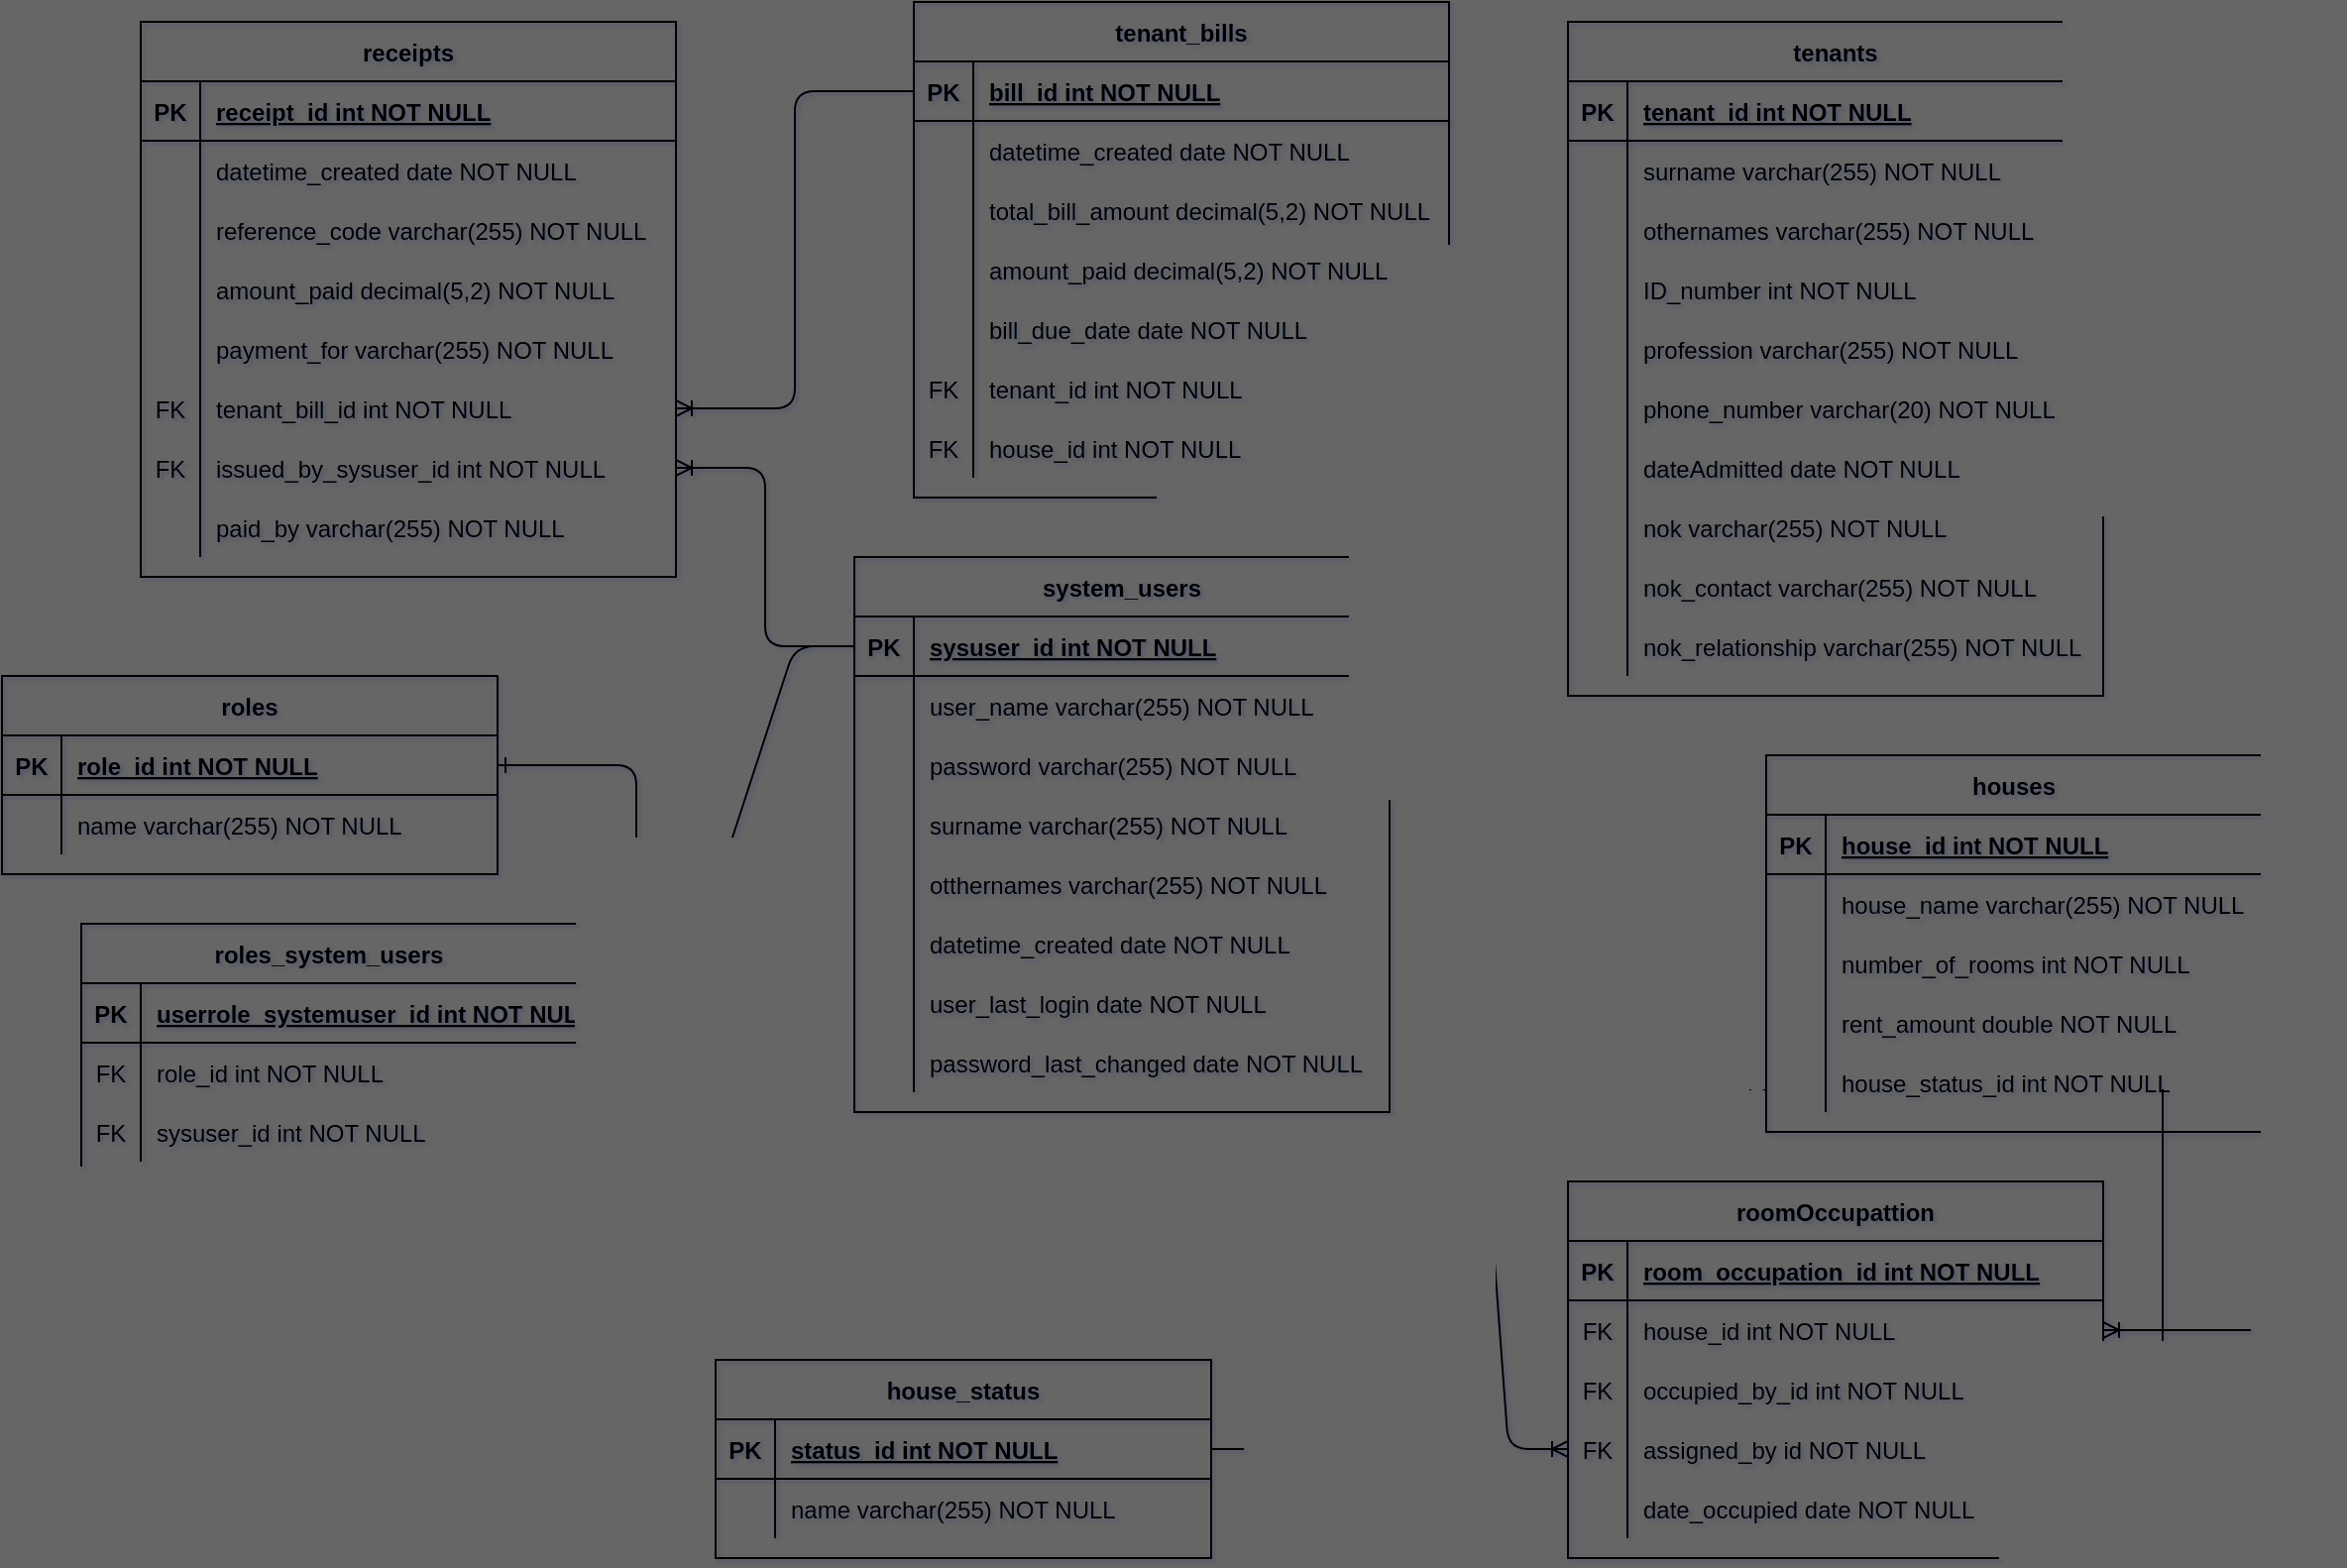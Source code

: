 <mxfile version="26.2.15">
  <diagram id="R2lEEEUBdFMjLlhIrx00" name="Page-1">
    <mxGraphModel dx="2276" dy="889" grid="1" gridSize="10" guides="1" tooltips="1" connect="1" arrows="1" fold="1" page="1" pageScale="1" pageWidth="850" pageHeight="1100" background="#666666" math="0" shadow="1" extFonts="Permanent Marker^https://fonts.googleapis.com/css?family=Permanent+Marker">
      <root>
        <mxCell id="0" />
        <mxCell id="1" parent="0" />
        <mxCell id="C-vyLk0tnHw3VtMMgP7b-13" value="houses" style="shape=table;startSize=30;container=1;collapsible=1;childLayout=tableLayout;fixedRows=1;rowLines=0;fontStyle=1;align=center;resizeLast=1;fontColor=#000000;strokeColor=#000000;fillColor=none;" parent="1" vertex="1">
          <mxGeometry x="390" y="400" width="250" height="190" as="geometry" />
        </mxCell>
        <mxCell id="C-vyLk0tnHw3VtMMgP7b-14" value="" style="shape=partialRectangle;collapsible=0;dropTarget=0;pointerEvents=0;fillColor=none;points=[[0,0.5],[1,0.5]];portConstraint=eastwest;top=0;left=0;right=0;bottom=1;fontColor=#000000;strokeColor=#000000;" parent="C-vyLk0tnHw3VtMMgP7b-13" vertex="1">
          <mxGeometry y="30" width="250" height="30" as="geometry" />
        </mxCell>
        <mxCell id="C-vyLk0tnHw3VtMMgP7b-15" value="PK" style="shape=partialRectangle;overflow=hidden;connectable=0;fillColor=none;top=0;left=0;bottom=0;right=0;fontStyle=1;fontColor=#000000;strokeColor=#000000;" parent="C-vyLk0tnHw3VtMMgP7b-14" vertex="1">
          <mxGeometry width="30" height="30" as="geometry">
            <mxRectangle width="30" height="30" as="alternateBounds" />
          </mxGeometry>
        </mxCell>
        <mxCell id="C-vyLk0tnHw3VtMMgP7b-16" value="house_id int NOT NULL " style="shape=partialRectangle;overflow=hidden;connectable=0;fillColor=none;top=0;left=0;bottom=0;right=0;align=left;spacingLeft=6;fontStyle=5;fontColor=#000000;strokeColor=#000000;" parent="C-vyLk0tnHw3VtMMgP7b-14" vertex="1">
          <mxGeometry x="30" width="220" height="30" as="geometry">
            <mxRectangle width="220" height="30" as="alternateBounds" />
          </mxGeometry>
        </mxCell>
        <mxCell id="C-vyLk0tnHw3VtMMgP7b-17" value="" style="shape=partialRectangle;collapsible=0;dropTarget=0;pointerEvents=0;fillColor=none;points=[[0,0.5],[1,0.5]];portConstraint=eastwest;top=0;left=0;right=0;bottom=0;fontColor=#000000;strokeColor=#000000;" parent="C-vyLk0tnHw3VtMMgP7b-13" vertex="1">
          <mxGeometry y="60" width="250" height="30" as="geometry" />
        </mxCell>
        <mxCell id="C-vyLk0tnHw3VtMMgP7b-18" value="" style="shape=partialRectangle;overflow=hidden;connectable=0;fillColor=none;top=0;left=0;bottom=0;right=0;fontColor=#000000;strokeColor=#000000;" parent="C-vyLk0tnHw3VtMMgP7b-17" vertex="1">
          <mxGeometry width="30" height="30" as="geometry">
            <mxRectangle width="30" height="30" as="alternateBounds" />
          </mxGeometry>
        </mxCell>
        <mxCell id="C-vyLk0tnHw3VtMMgP7b-19" value="house_name varchar(255) NOT NULL" style="shape=partialRectangle;overflow=hidden;connectable=0;fillColor=none;top=0;left=0;bottom=0;right=0;align=left;spacingLeft=6;fontColor=#000000;strokeColor=#000000;" parent="C-vyLk0tnHw3VtMMgP7b-17" vertex="1">
          <mxGeometry x="30" width="220" height="30" as="geometry">
            <mxRectangle width="220" height="30" as="alternateBounds" />
          </mxGeometry>
        </mxCell>
        <mxCell id="C-vyLk0tnHw3VtMMgP7b-20" value="" style="shape=partialRectangle;collapsible=0;dropTarget=0;pointerEvents=0;fillColor=none;points=[[0,0.5],[1,0.5]];portConstraint=eastwest;top=0;left=0;right=0;bottom=0;fontColor=#000000;strokeColor=#000000;" parent="C-vyLk0tnHw3VtMMgP7b-13" vertex="1">
          <mxGeometry y="90" width="250" height="30" as="geometry" />
        </mxCell>
        <mxCell id="C-vyLk0tnHw3VtMMgP7b-21" value="" style="shape=partialRectangle;overflow=hidden;connectable=0;fillColor=none;top=0;left=0;bottom=0;right=0;fontColor=#000000;strokeColor=#000000;" parent="C-vyLk0tnHw3VtMMgP7b-20" vertex="1">
          <mxGeometry width="30" height="30" as="geometry">
            <mxRectangle width="30" height="30" as="alternateBounds" />
          </mxGeometry>
        </mxCell>
        <mxCell id="C-vyLk0tnHw3VtMMgP7b-22" value="number_of_rooms int NOT NULL" style="shape=partialRectangle;overflow=hidden;connectable=0;fillColor=none;top=0;left=0;bottom=0;right=0;align=left;spacingLeft=6;fontColor=#000000;strokeColor=#000000;" parent="C-vyLk0tnHw3VtMMgP7b-20" vertex="1">
          <mxGeometry x="30" width="220" height="30" as="geometry">
            <mxRectangle width="220" height="30" as="alternateBounds" />
          </mxGeometry>
        </mxCell>
        <mxCell id="b9zbxLZeSORrqMS0yMIN-39" value="" style="shape=partialRectangle;collapsible=0;dropTarget=0;pointerEvents=0;fillColor=none;points=[[0,0.5],[1,0.5]];portConstraint=eastwest;top=0;left=0;right=0;bottom=0;fontColor=#000000;strokeColor=#000000;" vertex="1" parent="C-vyLk0tnHw3VtMMgP7b-13">
          <mxGeometry y="120" width="250" height="30" as="geometry" />
        </mxCell>
        <mxCell id="b9zbxLZeSORrqMS0yMIN-40" value="" style="shape=partialRectangle;overflow=hidden;connectable=0;fillColor=none;top=0;left=0;bottom=0;right=0;fontColor=#000000;strokeColor=#000000;" vertex="1" parent="b9zbxLZeSORrqMS0yMIN-39">
          <mxGeometry width="30" height="30" as="geometry">
            <mxRectangle width="30" height="30" as="alternateBounds" />
          </mxGeometry>
        </mxCell>
        <mxCell id="b9zbxLZeSORrqMS0yMIN-41" value="rent_amount double NOT NULL" style="shape=partialRectangle;overflow=hidden;connectable=0;fillColor=none;top=0;left=0;bottom=0;right=0;align=left;spacingLeft=6;fontColor=#000000;strokeColor=#000000;" vertex="1" parent="b9zbxLZeSORrqMS0yMIN-39">
          <mxGeometry x="30" width="220" height="30" as="geometry">
            <mxRectangle width="220" height="30" as="alternateBounds" />
          </mxGeometry>
        </mxCell>
        <mxCell id="b9zbxLZeSORrqMS0yMIN-42" value="" style="shape=partialRectangle;collapsible=0;dropTarget=0;pointerEvents=0;fillColor=none;points=[[0,0.5],[1,0.5]];portConstraint=eastwest;top=0;left=0;right=0;bottom=0;fontColor=#000000;strokeColor=#000000;" vertex="1" parent="C-vyLk0tnHw3VtMMgP7b-13">
          <mxGeometry y="150" width="250" height="30" as="geometry" />
        </mxCell>
        <mxCell id="b9zbxLZeSORrqMS0yMIN-43" value="" style="shape=partialRectangle;overflow=hidden;connectable=0;fillColor=none;top=0;left=0;bottom=0;right=0;fontColor=#000000;strokeColor=#000000;" vertex="1" parent="b9zbxLZeSORrqMS0yMIN-42">
          <mxGeometry width="30" height="30" as="geometry">
            <mxRectangle width="30" height="30" as="alternateBounds" />
          </mxGeometry>
        </mxCell>
        <mxCell id="b9zbxLZeSORrqMS0yMIN-44" value="house_status_id int NOT NULL" style="shape=partialRectangle;overflow=hidden;connectable=0;fillColor=none;top=0;left=0;bottom=0;right=0;align=left;spacingLeft=6;fontColor=#000000;strokeColor=#000000;" vertex="1" parent="b9zbxLZeSORrqMS0yMIN-42">
          <mxGeometry x="30" width="220" height="30" as="geometry">
            <mxRectangle width="220" height="30" as="alternateBounds" />
          </mxGeometry>
        </mxCell>
        <mxCell id="C-vyLk0tnHw3VtMMgP7b-23" value="system_users" style="shape=table;startSize=30;container=1;collapsible=1;childLayout=tableLayout;fixedRows=1;rowLines=0;fontStyle=1;align=center;resizeLast=1;fontColor=#000000;strokeColor=#000000;fillColor=none;" parent="1" vertex="1">
          <mxGeometry x="-70" y="300" width="270" height="280" as="geometry" />
        </mxCell>
        <mxCell id="C-vyLk0tnHw3VtMMgP7b-24" value="" style="shape=partialRectangle;collapsible=0;dropTarget=0;pointerEvents=0;fillColor=none;points=[[0,0.5],[1,0.5]];portConstraint=eastwest;top=0;left=0;right=0;bottom=1;fontColor=#000000;strokeColor=#000000;" parent="C-vyLk0tnHw3VtMMgP7b-23" vertex="1">
          <mxGeometry y="30" width="270" height="30" as="geometry" />
        </mxCell>
        <mxCell id="C-vyLk0tnHw3VtMMgP7b-25" value="PK" style="shape=partialRectangle;overflow=hidden;connectable=0;fillColor=none;top=0;left=0;bottom=0;right=0;fontStyle=1;fontColor=#000000;strokeColor=#000000;" parent="C-vyLk0tnHw3VtMMgP7b-24" vertex="1">
          <mxGeometry width="30" height="30" as="geometry">
            <mxRectangle width="30" height="30" as="alternateBounds" />
          </mxGeometry>
        </mxCell>
        <mxCell id="C-vyLk0tnHw3VtMMgP7b-26" value="sysuser_id int NOT NULL " style="shape=partialRectangle;overflow=hidden;connectable=0;fillColor=none;top=0;left=0;bottom=0;right=0;align=left;spacingLeft=6;fontStyle=5;fontColor=#000000;strokeColor=#000000;" parent="C-vyLk0tnHw3VtMMgP7b-24" vertex="1">
          <mxGeometry x="30" width="240" height="30" as="geometry">
            <mxRectangle width="240" height="30" as="alternateBounds" />
          </mxGeometry>
        </mxCell>
        <mxCell id="C-vyLk0tnHw3VtMMgP7b-27" value="" style="shape=partialRectangle;collapsible=0;dropTarget=0;pointerEvents=0;fillColor=none;points=[[0,0.5],[1,0.5]];portConstraint=eastwest;top=0;left=0;right=0;bottom=0;fontColor=#000000;strokeColor=#000000;" parent="C-vyLk0tnHw3VtMMgP7b-23" vertex="1">
          <mxGeometry y="60" width="270" height="30" as="geometry" />
        </mxCell>
        <mxCell id="C-vyLk0tnHw3VtMMgP7b-28" value="" style="shape=partialRectangle;overflow=hidden;connectable=0;fillColor=none;top=0;left=0;bottom=0;right=0;fontColor=#000000;strokeColor=#000000;" parent="C-vyLk0tnHw3VtMMgP7b-27" vertex="1">
          <mxGeometry width="30" height="30" as="geometry">
            <mxRectangle width="30" height="30" as="alternateBounds" />
          </mxGeometry>
        </mxCell>
        <mxCell id="C-vyLk0tnHw3VtMMgP7b-29" value="user_name varchar(255) NOT NULL" style="shape=partialRectangle;overflow=hidden;connectable=0;fillColor=none;top=0;left=0;bottom=0;right=0;align=left;spacingLeft=6;fontColor=#000000;strokeColor=#000000;" parent="C-vyLk0tnHw3VtMMgP7b-27" vertex="1">
          <mxGeometry x="30" width="240" height="30" as="geometry">
            <mxRectangle width="240" height="30" as="alternateBounds" />
          </mxGeometry>
        </mxCell>
        <mxCell id="b9zbxLZeSORrqMS0yMIN-4" value="" style="shape=partialRectangle;collapsible=0;dropTarget=0;pointerEvents=0;fillColor=none;points=[[0,0.5],[1,0.5]];portConstraint=eastwest;top=0;left=0;right=0;bottom=0;fontColor=#000000;strokeColor=#000000;" vertex="1" parent="C-vyLk0tnHw3VtMMgP7b-23">
          <mxGeometry y="90" width="270" height="30" as="geometry" />
        </mxCell>
        <mxCell id="b9zbxLZeSORrqMS0yMIN-5" value="" style="shape=partialRectangle;overflow=hidden;connectable=0;fillColor=none;top=0;left=0;bottom=0;right=0;fontColor=#000000;strokeColor=#000000;" vertex="1" parent="b9zbxLZeSORrqMS0yMIN-4">
          <mxGeometry width="30" height="30" as="geometry">
            <mxRectangle width="30" height="30" as="alternateBounds" />
          </mxGeometry>
        </mxCell>
        <mxCell id="b9zbxLZeSORrqMS0yMIN-6" value="password varchar(255) NOT NULL" style="shape=partialRectangle;overflow=hidden;connectable=0;fillColor=none;top=0;left=0;bottom=0;right=0;align=left;spacingLeft=6;fontColor=#000000;strokeColor=#000000;" vertex="1" parent="b9zbxLZeSORrqMS0yMIN-4">
          <mxGeometry x="30" width="240" height="30" as="geometry">
            <mxRectangle width="240" height="30" as="alternateBounds" />
          </mxGeometry>
        </mxCell>
        <mxCell id="b9zbxLZeSORrqMS0yMIN-7" value="" style="shape=partialRectangle;collapsible=0;dropTarget=0;pointerEvents=0;fillColor=none;points=[[0,0.5],[1,0.5]];portConstraint=eastwest;top=0;left=0;right=0;bottom=0;fontColor=#000000;strokeColor=#000000;" vertex="1" parent="C-vyLk0tnHw3VtMMgP7b-23">
          <mxGeometry y="120" width="270" height="30" as="geometry" />
        </mxCell>
        <mxCell id="b9zbxLZeSORrqMS0yMIN-8" value="" style="shape=partialRectangle;overflow=hidden;connectable=0;fillColor=none;top=0;left=0;bottom=0;right=0;fontColor=#000000;strokeColor=#000000;" vertex="1" parent="b9zbxLZeSORrqMS0yMIN-7">
          <mxGeometry width="30" height="30" as="geometry">
            <mxRectangle width="30" height="30" as="alternateBounds" />
          </mxGeometry>
        </mxCell>
        <mxCell id="b9zbxLZeSORrqMS0yMIN-9" value="surname varchar(255) NOT NULL" style="shape=partialRectangle;overflow=hidden;connectable=0;fillColor=none;top=0;left=0;bottom=0;right=0;align=left;spacingLeft=6;fontColor=#000000;strokeColor=#000000;" vertex="1" parent="b9zbxLZeSORrqMS0yMIN-7">
          <mxGeometry x="30" width="240" height="30" as="geometry">
            <mxRectangle width="240" height="30" as="alternateBounds" />
          </mxGeometry>
        </mxCell>
        <mxCell id="b9zbxLZeSORrqMS0yMIN-10" value="" style="shape=partialRectangle;collapsible=0;dropTarget=0;pointerEvents=0;fillColor=none;points=[[0,0.5],[1,0.5]];portConstraint=eastwest;top=0;left=0;right=0;bottom=0;fontColor=#000000;strokeColor=#000000;" vertex="1" parent="C-vyLk0tnHw3VtMMgP7b-23">
          <mxGeometry y="150" width="270" height="30" as="geometry" />
        </mxCell>
        <mxCell id="b9zbxLZeSORrqMS0yMIN-11" value="" style="shape=partialRectangle;overflow=hidden;connectable=0;fillColor=none;top=0;left=0;bottom=0;right=0;fontColor=#000000;strokeColor=#000000;" vertex="1" parent="b9zbxLZeSORrqMS0yMIN-10">
          <mxGeometry width="30" height="30" as="geometry">
            <mxRectangle width="30" height="30" as="alternateBounds" />
          </mxGeometry>
        </mxCell>
        <mxCell id="b9zbxLZeSORrqMS0yMIN-12" value="otthernames varchar(255) NOT NULL" style="shape=partialRectangle;overflow=hidden;connectable=0;fillColor=none;top=0;left=0;bottom=0;right=0;align=left;spacingLeft=6;fontColor=#000000;strokeColor=#000000;" vertex="1" parent="b9zbxLZeSORrqMS0yMIN-10">
          <mxGeometry x="30" width="240" height="30" as="geometry">
            <mxRectangle width="240" height="30" as="alternateBounds" />
          </mxGeometry>
        </mxCell>
        <mxCell id="b9zbxLZeSORrqMS0yMIN-23" value="" style="shape=partialRectangle;collapsible=0;dropTarget=0;pointerEvents=0;fillColor=none;points=[[0,0.5],[1,0.5]];portConstraint=eastwest;top=0;left=0;right=0;bottom=0;fontColor=#000000;strokeColor=#000000;" vertex="1" parent="C-vyLk0tnHw3VtMMgP7b-23">
          <mxGeometry y="180" width="270" height="30" as="geometry" />
        </mxCell>
        <mxCell id="b9zbxLZeSORrqMS0yMIN-24" value="" style="shape=partialRectangle;overflow=hidden;connectable=0;fillColor=none;top=0;left=0;bottom=0;right=0;fontColor=#000000;strokeColor=#000000;" vertex="1" parent="b9zbxLZeSORrqMS0yMIN-23">
          <mxGeometry width="30" height="30" as="geometry">
            <mxRectangle width="30" height="30" as="alternateBounds" />
          </mxGeometry>
        </mxCell>
        <mxCell id="b9zbxLZeSORrqMS0yMIN-25" value="datetime_created date NOT NULL" style="shape=partialRectangle;overflow=hidden;connectable=0;fillColor=none;top=0;left=0;bottom=0;right=0;align=left;spacingLeft=6;fontColor=#000000;strokeColor=#000000;" vertex="1" parent="b9zbxLZeSORrqMS0yMIN-23">
          <mxGeometry x="30" width="240" height="30" as="geometry">
            <mxRectangle width="240" height="30" as="alternateBounds" />
          </mxGeometry>
        </mxCell>
        <mxCell id="b9zbxLZeSORrqMS0yMIN-26" value="" style="shape=partialRectangle;collapsible=0;dropTarget=0;pointerEvents=0;fillColor=none;points=[[0,0.5],[1,0.5]];portConstraint=eastwest;top=0;left=0;right=0;bottom=0;fontColor=#000000;strokeColor=#000000;" vertex="1" parent="C-vyLk0tnHw3VtMMgP7b-23">
          <mxGeometry y="210" width="270" height="30" as="geometry" />
        </mxCell>
        <mxCell id="b9zbxLZeSORrqMS0yMIN-27" value="" style="shape=partialRectangle;overflow=hidden;connectable=0;fillColor=none;top=0;left=0;bottom=0;right=0;fontColor=#000000;strokeColor=#000000;" vertex="1" parent="b9zbxLZeSORrqMS0yMIN-26">
          <mxGeometry width="30" height="30" as="geometry">
            <mxRectangle width="30" height="30" as="alternateBounds" />
          </mxGeometry>
        </mxCell>
        <mxCell id="b9zbxLZeSORrqMS0yMIN-28" value="user_last_login date NOT NULL" style="shape=partialRectangle;overflow=hidden;connectable=0;fillColor=none;top=0;left=0;bottom=0;right=0;align=left;spacingLeft=6;fontColor=#000000;strokeColor=#000000;" vertex="1" parent="b9zbxLZeSORrqMS0yMIN-26">
          <mxGeometry x="30" width="240" height="30" as="geometry">
            <mxRectangle width="240" height="30" as="alternateBounds" />
          </mxGeometry>
        </mxCell>
        <mxCell id="b9zbxLZeSORrqMS0yMIN-199" value="" style="shape=partialRectangle;collapsible=0;dropTarget=0;pointerEvents=0;fillColor=none;points=[[0,0.5],[1,0.5]];portConstraint=eastwest;top=0;left=0;right=0;bottom=0;fontColor=#000000;strokeColor=#000000;" vertex="1" parent="C-vyLk0tnHw3VtMMgP7b-23">
          <mxGeometry y="240" width="270" height="30" as="geometry" />
        </mxCell>
        <mxCell id="b9zbxLZeSORrqMS0yMIN-200" value="" style="shape=partialRectangle;overflow=hidden;connectable=0;fillColor=none;top=0;left=0;bottom=0;right=0;fontColor=#000000;strokeColor=#000000;" vertex="1" parent="b9zbxLZeSORrqMS0yMIN-199">
          <mxGeometry width="30" height="30" as="geometry">
            <mxRectangle width="30" height="30" as="alternateBounds" />
          </mxGeometry>
        </mxCell>
        <mxCell id="b9zbxLZeSORrqMS0yMIN-201" value="password_last_changed date NOT NULL" style="shape=partialRectangle;overflow=hidden;connectable=0;fillColor=none;top=0;left=0;bottom=0;right=0;align=left;spacingLeft=6;fontColor=#000000;strokeColor=#000000;" vertex="1" parent="b9zbxLZeSORrqMS0yMIN-199">
          <mxGeometry x="30" width="240" height="30" as="geometry">
            <mxRectangle width="240" height="30" as="alternateBounds" />
          </mxGeometry>
        </mxCell>
        <mxCell id="b9zbxLZeSORrqMS0yMIN-13" value="roles" style="shape=table;startSize=30;container=1;collapsible=1;childLayout=tableLayout;fixedRows=1;rowLines=0;fontStyle=1;align=center;resizeLast=1;fontColor=#000000;strokeColor=#000000;fillColor=none;" vertex="1" parent="1">
          <mxGeometry x="-500" y="360" width="250" height="100" as="geometry" />
        </mxCell>
        <mxCell id="b9zbxLZeSORrqMS0yMIN-14" value="" style="shape=partialRectangle;collapsible=0;dropTarget=0;pointerEvents=0;fillColor=none;points=[[0,0.5],[1,0.5]];portConstraint=eastwest;top=0;left=0;right=0;bottom=1;fontColor=#000000;strokeColor=#000000;" vertex="1" parent="b9zbxLZeSORrqMS0yMIN-13">
          <mxGeometry y="30" width="250" height="30" as="geometry" />
        </mxCell>
        <mxCell id="b9zbxLZeSORrqMS0yMIN-15" value="PK" style="shape=partialRectangle;overflow=hidden;connectable=0;fillColor=none;top=0;left=0;bottom=0;right=0;fontStyle=1;fontColor=#000000;strokeColor=#000000;" vertex="1" parent="b9zbxLZeSORrqMS0yMIN-14">
          <mxGeometry width="30" height="30" as="geometry">
            <mxRectangle width="30" height="30" as="alternateBounds" />
          </mxGeometry>
        </mxCell>
        <mxCell id="b9zbxLZeSORrqMS0yMIN-16" value="role_id int NOT NULL " style="shape=partialRectangle;overflow=hidden;connectable=0;fillColor=none;top=0;left=0;bottom=0;right=0;align=left;spacingLeft=6;fontStyle=5;fontColor=#000000;strokeColor=#000000;" vertex="1" parent="b9zbxLZeSORrqMS0yMIN-14">
          <mxGeometry x="30" width="220" height="30" as="geometry">
            <mxRectangle width="220" height="30" as="alternateBounds" />
          </mxGeometry>
        </mxCell>
        <mxCell id="b9zbxLZeSORrqMS0yMIN-17" value="" style="shape=partialRectangle;collapsible=0;dropTarget=0;pointerEvents=0;fillColor=none;points=[[0,0.5],[1,0.5]];portConstraint=eastwest;top=0;left=0;right=0;bottom=0;fontColor=#000000;strokeColor=#000000;" vertex="1" parent="b9zbxLZeSORrqMS0yMIN-13">
          <mxGeometry y="60" width="250" height="30" as="geometry" />
        </mxCell>
        <mxCell id="b9zbxLZeSORrqMS0yMIN-18" value="" style="shape=partialRectangle;overflow=hidden;connectable=0;fillColor=none;top=0;left=0;bottom=0;right=0;fontColor=#000000;strokeColor=#000000;" vertex="1" parent="b9zbxLZeSORrqMS0yMIN-17">
          <mxGeometry width="30" height="30" as="geometry">
            <mxRectangle width="30" height="30" as="alternateBounds" />
          </mxGeometry>
        </mxCell>
        <mxCell id="b9zbxLZeSORrqMS0yMIN-19" value="name varchar(255) NOT NULL" style="shape=partialRectangle;overflow=hidden;connectable=0;fillColor=none;top=0;left=0;bottom=0;right=0;align=left;spacingLeft=6;fontColor=#000000;strokeColor=#000000;" vertex="1" parent="b9zbxLZeSORrqMS0yMIN-17">
          <mxGeometry x="30" width="220" height="30" as="geometry">
            <mxRectangle width="220" height="30" as="alternateBounds" />
          </mxGeometry>
        </mxCell>
        <mxCell id="b9zbxLZeSORrqMS0yMIN-29" value="roles_system_users" style="shape=table;startSize=30;container=1;collapsible=1;childLayout=tableLayout;fixedRows=1;rowLines=0;fontStyle=1;align=center;resizeLast=1;fontColor=#000000;strokeColor=#000000;fillColor=none;" vertex="1" parent="1">
          <mxGeometry x="-460" y="485" width="250" height="130" as="geometry" />
        </mxCell>
        <mxCell id="b9zbxLZeSORrqMS0yMIN-30" value="" style="shape=partialRectangle;collapsible=0;dropTarget=0;pointerEvents=0;fillColor=none;points=[[0,0.5],[1,0.5]];portConstraint=eastwest;top=0;left=0;right=0;bottom=1;fontColor=#000000;strokeColor=#000000;" vertex="1" parent="b9zbxLZeSORrqMS0yMIN-29">
          <mxGeometry y="30" width="250" height="30" as="geometry" />
        </mxCell>
        <mxCell id="b9zbxLZeSORrqMS0yMIN-31" value="PK" style="shape=partialRectangle;overflow=hidden;connectable=0;fillColor=none;top=0;left=0;bottom=0;right=0;fontStyle=1;fontColor=#000000;strokeColor=#000000;" vertex="1" parent="b9zbxLZeSORrqMS0yMIN-30">
          <mxGeometry width="30" height="30" as="geometry">
            <mxRectangle width="30" height="30" as="alternateBounds" />
          </mxGeometry>
        </mxCell>
        <mxCell id="b9zbxLZeSORrqMS0yMIN-32" value="userrole_systemuser_id int NOT NULL " style="shape=partialRectangle;overflow=hidden;connectable=0;fillColor=none;top=0;left=0;bottom=0;right=0;align=left;spacingLeft=6;fontStyle=5;fontColor=#000000;strokeColor=#000000;" vertex="1" parent="b9zbxLZeSORrqMS0yMIN-30">
          <mxGeometry x="30" width="220" height="30" as="geometry">
            <mxRectangle width="220" height="30" as="alternateBounds" />
          </mxGeometry>
        </mxCell>
        <mxCell id="b9zbxLZeSORrqMS0yMIN-33" value="" style="shape=partialRectangle;collapsible=0;dropTarget=0;pointerEvents=0;fillColor=none;points=[[0,0.5],[1,0.5]];portConstraint=eastwest;top=0;left=0;right=0;bottom=0;fontColor=#000000;strokeColor=#000000;" vertex="1" parent="b9zbxLZeSORrqMS0yMIN-29">
          <mxGeometry y="60" width="250" height="30" as="geometry" />
        </mxCell>
        <mxCell id="b9zbxLZeSORrqMS0yMIN-34" value="FK" style="shape=partialRectangle;overflow=hidden;connectable=0;fillColor=none;top=0;left=0;bottom=0;right=0;fontColor=#000000;strokeColor=#000000;" vertex="1" parent="b9zbxLZeSORrqMS0yMIN-33">
          <mxGeometry width="30" height="30" as="geometry">
            <mxRectangle width="30" height="30" as="alternateBounds" />
          </mxGeometry>
        </mxCell>
        <mxCell id="b9zbxLZeSORrqMS0yMIN-35" value="role_id int NOT NULL" style="shape=partialRectangle;overflow=hidden;connectable=0;fillColor=none;top=0;left=0;bottom=0;right=0;align=left;spacingLeft=6;fontColor=#000000;strokeColor=#000000;" vertex="1" parent="b9zbxLZeSORrqMS0yMIN-33">
          <mxGeometry x="30" width="220" height="30" as="geometry">
            <mxRectangle width="220" height="30" as="alternateBounds" />
          </mxGeometry>
        </mxCell>
        <mxCell id="b9zbxLZeSORrqMS0yMIN-36" value="" style="shape=partialRectangle;collapsible=0;dropTarget=0;pointerEvents=0;fillColor=none;points=[[0,0.5],[1,0.5]];portConstraint=eastwest;top=0;left=0;right=0;bottom=0;fontColor=#000000;strokeColor=#000000;" vertex="1" parent="b9zbxLZeSORrqMS0yMIN-29">
          <mxGeometry y="90" width="250" height="30" as="geometry" />
        </mxCell>
        <mxCell id="b9zbxLZeSORrqMS0yMIN-37" value="FK" style="shape=partialRectangle;overflow=hidden;connectable=0;fillColor=none;top=0;left=0;bottom=0;right=0;fontColor=#000000;strokeColor=#000000;" vertex="1" parent="b9zbxLZeSORrqMS0yMIN-36">
          <mxGeometry width="30" height="30" as="geometry">
            <mxRectangle width="30" height="30" as="alternateBounds" />
          </mxGeometry>
        </mxCell>
        <mxCell id="b9zbxLZeSORrqMS0yMIN-38" value="sysuser_id int NOT NULL" style="shape=partialRectangle;overflow=hidden;connectable=0;fillColor=none;top=0;left=0;bottom=0;right=0;align=left;spacingLeft=6;fontColor=#000000;strokeColor=#000000;" vertex="1" parent="b9zbxLZeSORrqMS0yMIN-36">
          <mxGeometry x="30" width="220" height="30" as="geometry">
            <mxRectangle width="220" height="30" as="alternateBounds" />
          </mxGeometry>
        </mxCell>
        <mxCell id="b9zbxLZeSORrqMS0yMIN-51" value="tenants" style="shape=table;startSize=30;container=1;collapsible=1;childLayout=tableLayout;fixedRows=1;rowLines=0;fontStyle=1;align=center;resizeLast=1;fontColor=#000000;strokeColor=#000000;fillColor=none;" vertex="1" parent="1">
          <mxGeometry x="290" y="30" width="270" height="340" as="geometry" />
        </mxCell>
        <mxCell id="b9zbxLZeSORrqMS0yMIN-52" value="" style="shape=partialRectangle;collapsible=0;dropTarget=0;pointerEvents=0;fillColor=none;points=[[0,0.5],[1,0.5]];portConstraint=eastwest;top=0;left=0;right=0;bottom=1;fontColor=#000000;strokeColor=#000000;" vertex="1" parent="b9zbxLZeSORrqMS0yMIN-51">
          <mxGeometry y="30" width="270" height="30" as="geometry" />
        </mxCell>
        <mxCell id="b9zbxLZeSORrqMS0yMIN-53" value="PK" style="shape=partialRectangle;overflow=hidden;connectable=0;fillColor=none;top=0;left=0;bottom=0;right=0;fontStyle=1;fontColor=#000000;strokeColor=#000000;" vertex="1" parent="b9zbxLZeSORrqMS0yMIN-52">
          <mxGeometry width="30" height="30" as="geometry">
            <mxRectangle width="30" height="30" as="alternateBounds" />
          </mxGeometry>
        </mxCell>
        <mxCell id="b9zbxLZeSORrqMS0yMIN-54" value="tenant_id int NOT NULL " style="shape=partialRectangle;overflow=hidden;connectable=0;fillColor=none;top=0;left=0;bottom=0;right=0;align=left;spacingLeft=6;fontStyle=5;fontColor=#000000;strokeColor=#000000;" vertex="1" parent="b9zbxLZeSORrqMS0yMIN-52">
          <mxGeometry x="30" width="240" height="30" as="geometry">
            <mxRectangle width="240" height="30" as="alternateBounds" />
          </mxGeometry>
        </mxCell>
        <mxCell id="b9zbxLZeSORrqMS0yMIN-58" value="" style="shape=partialRectangle;collapsible=0;dropTarget=0;pointerEvents=0;fillColor=none;points=[[0,0.5],[1,0.5]];portConstraint=eastwest;top=0;left=0;right=0;bottom=0;fontColor=#000000;strokeColor=#000000;" vertex="1" parent="b9zbxLZeSORrqMS0yMIN-51">
          <mxGeometry y="60" width="270" height="30" as="geometry" />
        </mxCell>
        <mxCell id="b9zbxLZeSORrqMS0yMIN-59" value="" style="shape=partialRectangle;overflow=hidden;connectable=0;fillColor=none;top=0;left=0;bottom=0;right=0;fontColor=#000000;strokeColor=#000000;" vertex="1" parent="b9zbxLZeSORrqMS0yMIN-58">
          <mxGeometry width="30" height="30" as="geometry">
            <mxRectangle width="30" height="30" as="alternateBounds" />
          </mxGeometry>
        </mxCell>
        <mxCell id="b9zbxLZeSORrqMS0yMIN-60" value="surname varchar(255) NOT NULL" style="shape=partialRectangle;overflow=hidden;connectable=0;fillColor=none;top=0;left=0;bottom=0;right=0;align=left;spacingLeft=6;fontColor=#000000;strokeColor=#000000;" vertex="1" parent="b9zbxLZeSORrqMS0yMIN-58">
          <mxGeometry x="30" width="240" height="30" as="geometry">
            <mxRectangle width="240" height="30" as="alternateBounds" />
          </mxGeometry>
        </mxCell>
        <mxCell id="b9zbxLZeSORrqMS0yMIN-64" value="" style="shape=partialRectangle;collapsible=0;dropTarget=0;pointerEvents=0;fillColor=none;points=[[0,0.5],[1,0.5]];portConstraint=eastwest;top=0;left=0;right=0;bottom=0;fontColor=#000000;strokeColor=#000000;" vertex="1" parent="b9zbxLZeSORrqMS0yMIN-51">
          <mxGeometry y="90" width="270" height="30" as="geometry" />
        </mxCell>
        <mxCell id="b9zbxLZeSORrqMS0yMIN-65" value="" style="shape=partialRectangle;overflow=hidden;connectable=0;fillColor=none;top=0;left=0;bottom=0;right=0;fontColor=#000000;strokeColor=#000000;" vertex="1" parent="b9zbxLZeSORrqMS0yMIN-64">
          <mxGeometry width="30" height="30" as="geometry">
            <mxRectangle width="30" height="30" as="alternateBounds" />
          </mxGeometry>
        </mxCell>
        <mxCell id="b9zbxLZeSORrqMS0yMIN-66" value="othernames varchar(255) NOT NULL" style="shape=partialRectangle;overflow=hidden;connectable=0;fillColor=none;top=0;left=0;bottom=0;right=0;align=left;spacingLeft=6;fontColor=#000000;strokeColor=#000000;" vertex="1" parent="b9zbxLZeSORrqMS0yMIN-64">
          <mxGeometry x="30" width="240" height="30" as="geometry">
            <mxRectangle width="240" height="30" as="alternateBounds" />
          </mxGeometry>
        </mxCell>
        <mxCell id="b9zbxLZeSORrqMS0yMIN-61" value="" style="shape=partialRectangle;collapsible=0;dropTarget=0;pointerEvents=0;fillColor=none;points=[[0,0.5],[1,0.5]];portConstraint=eastwest;top=0;left=0;right=0;bottom=0;fontColor=#000000;strokeColor=#000000;" vertex="1" parent="b9zbxLZeSORrqMS0yMIN-51">
          <mxGeometry y="120" width="270" height="30" as="geometry" />
        </mxCell>
        <mxCell id="b9zbxLZeSORrqMS0yMIN-62" value="" style="shape=partialRectangle;overflow=hidden;connectable=0;fillColor=none;top=0;left=0;bottom=0;right=0;fontColor=#000000;strokeColor=#000000;" vertex="1" parent="b9zbxLZeSORrqMS0yMIN-61">
          <mxGeometry width="30" height="30" as="geometry">
            <mxRectangle width="30" height="30" as="alternateBounds" />
          </mxGeometry>
        </mxCell>
        <mxCell id="b9zbxLZeSORrqMS0yMIN-63" value="ID_number int NOT NULL" style="shape=partialRectangle;overflow=hidden;connectable=0;fillColor=none;top=0;left=0;bottom=0;right=0;align=left;spacingLeft=6;fontColor=#000000;strokeColor=#000000;" vertex="1" parent="b9zbxLZeSORrqMS0yMIN-61">
          <mxGeometry x="30" width="240" height="30" as="geometry">
            <mxRectangle width="240" height="30" as="alternateBounds" />
          </mxGeometry>
        </mxCell>
        <mxCell id="b9zbxLZeSORrqMS0yMIN-67" value="" style="shape=partialRectangle;collapsible=0;dropTarget=0;pointerEvents=0;fillColor=none;points=[[0,0.5],[1,0.5]];portConstraint=eastwest;top=0;left=0;right=0;bottom=0;fontColor=#000000;strokeColor=#000000;" vertex="1" parent="b9zbxLZeSORrqMS0yMIN-51">
          <mxGeometry y="150" width="270" height="30" as="geometry" />
        </mxCell>
        <mxCell id="b9zbxLZeSORrqMS0yMIN-68" value="" style="shape=partialRectangle;overflow=hidden;connectable=0;fillColor=none;top=0;left=0;bottom=0;right=0;fontColor=#000000;strokeColor=#000000;" vertex="1" parent="b9zbxLZeSORrqMS0yMIN-67">
          <mxGeometry width="30" height="30" as="geometry">
            <mxRectangle width="30" height="30" as="alternateBounds" />
          </mxGeometry>
        </mxCell>
        <mxCell id="b9zbxLZeSORrqMS0yMIN-69" value="profession varchar(255) NOT NULL" style="shape=partialRectangle;overflow=hidden;connectable=0;fillColor=none;top=0;left=0;bottom=0;right=0;align=left;spacingLeft=6;fontColor=#000000;strokeColor=#000000;" vertex="1" parent="b9zbxLZeSORrqMS0yMIN-67">
          <mxGeometry x="30" width="240" height="30" as="geometry">
            <mxRectangle width="240" height="30" as="alternateBounds" />
          </mxGeometry>
        </mxCell>
        <mxCell id="b9zbxLZeSORrqMS0yMIN-70" value="" style="shape=partialRectangle;collapsible=0;dropTarget=0;pointerEvents=0;fillColor=none;points=[[0,0.5],[1,0.5]];portConstraint=eastwest;top=0;left=0;right=0;bottom=0;fontColor=#000000;strokeColor=#000000;" vertex="1" parent="b9zbxLZeSORrqMS0yMIN-51">
          <mxGeometry y="180" width="270" height="30" as="geometry" />
        </mxCell>
        <mxCell id="b9zbxLZeSORrqMS0yMIN-71" value="" style="shape=partialRectangle;overflow=hidden;connectable=0;fillColor=none;top=0;left=0;bottom=0;right=0;fontColor=#000000;strokeColor=#000000;" vertex="1" parent="b9zbxLZeSORrqMS0yMIN-70">
          <mxGeometry width="30" height="30" as="geometry">
            <mxRectangle width="30" height="30" as="alternateBounds" />
          </mxGeometry>
        </mxCell>
        <mxCell id="b9zbxLZeSORrqMS0yMIN-72" value="phone_number varchar(20) NOT NULL" style="shape=partialRectangle;overflow=hidden;connectable=0;fillColor=none;top=0;left=0;bottom=0;right=0;align=left;spacingLeft=6;fontColor=#000000;strokeColor=#000000;" vertex="1" parent="b9zbxLZeSORrqMS0yMIN-70">
          <mxGeometry x="30" width="240" height="30" as="geometry">
            <mxRectangle width="240" height="30" as="alternateBounds" />
          </mxGeometry>
        </mxCell>
        <mxCell id="b9zbxLZeSORrqMS0yMIN-73" value="" style="shape=partialRectangle;collapsible=0;dropTarget=0;pointerEvents=0;fillColor=none;points=[[0,0.5],[1,0.5]];portConstraint=eastwest;top=0;left=0;right=0;bottom=0;fontColor=#000000;strokeColor=#000000;" vertex="1" parent="b9zbxLZeSORrqMS0yMIN-51">
          <mxGeometry y="210" width="270" height="30" as="geometry" />
        </mxCell>
        <mxCell id="b9zbxLZeSORrqMS0yMIN-74" value="" style="shape=partialRectangle;overflow=hidden;connectable=0;fillColor=none;top=0;left=0;bottom=0;right=0;fontColor=#000000;strokeColor=#000000;" vertex="1" parent="b9zbxLZeSORrqMS0yMIN-73">
          <mxGeometry width="30" height="30" as="geometry">
            <mxRectangle width="30" height="30" as="alternateBounds" />
          </mxGeometry>
        </mxCell>
        <mxCell id="b9zbxLZeSORrqMS0yMIN-75" value="dateAdmitted date NOT NULL" style="shape=partialRectangle;overflow=hidden;connectable=0;fillColor=none;top=0;left=0;bottom=0;right=0;align=left;spacingLeft=6;fontColor=#000000;strokeColor=#000000;" vertex="1" parent="b9zbxLZeSORrqMS0yMIN-73">
          <mxGeometry x="30" width="240" height="30" as="geometry">
            <mxRectangle width="240" height="30" as="alternateBounds" />
          </mxGeometry>
        </mxCell>
        <mxCell id="b9zbxLZeSORrqMS0yMIN-79" value="" style="shape=partialRectangle;collapsible=0;dropTarget=0;pointerEvents=0;fillColor=none;points=[[0,0.5],[1,0.5]];portConstraint=eastwest;top=0;left=0;right=0;bottom=0;fontColor=#000000;strokeColor=#000000;" vertex="1" parent="b9zbxLZeSORrqMS0yMIN-51">
          <mxGeometry y="240" width="270" height="30" as="geometry" />
        </mxCell>
        <mxCell id="b9zbxLZeSORrqMS0yMIN-80" value="" style="shape=partialRectangle;overflow=hidden;connectable=0;fillColor=none;top=0;left=0;bottom=0;right=0;fontColor=#000000;strokeColor=#000000;" vertex="1" parent="b9zbxLZeSORrqMS0yMIN-79">
          <mxGeometry width="30" height="30" as="geometry">
            <mxRectangle width="30" height="30" as="alternateBounds" />
          </mxGeometry>
        </mxCell>
        <mxCell id="b9zbxLZeSORrqMS0yMIN-81" value="nok varchar(255) NOT NULL" style="shape=partialRectangle;overflow=hidden;connectable=0;fillColor=none;top=0;left=0;bottom=0;right=0;align=left;spacingLeft=6;fontColor=#000000;strokeColor=#000000;" vertex="1" parent="b9zbxLZeSORrqMS0yMIN-79">
          <mxGeometry x="30" width="240" height="30" as="geometry">
            <mxRectangle width="240" height="30" as="alternateBounds" />
          </mxGeometry>
        </mxCell>
        <mxCell id="b9zbxLZeSORrqMS0yMIN-82" value="" style="shape=partialRectangle;collapsible=0;dropTarget=0;pointerEvents=0;fillColor=none;points=[[0,0.5],[1,0.5]];portConstraint=eastwest;top=0;left=0;right=0;bottom=0;fontColor=#000000;strokeColor=#000000;" vertex="1" parent="b9zbxLZeSORrqMS0yMIN-51">
          <mxGeometry y="270" width="270" height="30" as="geometry" />
        </mxCell>
        <mxCell id="b9zbxLZeSORrqMS0yMIN-83" value="" style="shape=partialRectangle;overflow=hidden;connectable=0;fillColor=none;top=0;left=0;bottom=0;right=0;fontColor=#000000;strokeColor=#000000;" vertex="1" parent="b9zbxLZeSORrqMS0yMIN-82">
          <mxGeometry width="30" height="30" as="geometry">
            <mxRectangle width="30" height="30" as="alternateBounds" />
          </mxGeometry>
        </mxCell>
        <mxCell id="b9zbxLZeSORrqMS0yMIN-84" value="nok_contact varchar(255) NOT NULL" style="shape=partialRectangle;overflow=hidden;connectable=0;fillColor=none;top=0;left=0;bottom=0;right=0;align=left;spacingLeft=6;fontColor=#000000;strokeColor=#000000;" vertex="1" parent="b9zbxLZeSORrqMS0yMIN-82">
          <mxGeometry x="30" width="240" height="30" as="geometry">
            <mxRectangle width="240" height="30" as="alternateBounds" />
          </mxGeometry>
        </mxCell>
        <mxCell id="b9zbxLZeSORrqMS0yMIN-85" value="" style="shape=partialRectangle;collapsible=0;dropTarget=0;pointerEvents=0;fillColor=none;points=[[0,0.5],[1,0.5]];portConstraint=eastwest;top=0;left=0;right=0;bottom=0;fontColor=#000000;strokeColor=#000000;" vertex="1" parent="b9zbxLZeSORrqMS0yMIN-51">
          <mxGeometry y="300" width="270" height="30" as="geometry" />
        </mxCell>
        <mxCell id="b9zbxLZeSORrqMS0yMIN-86" value="" style="shape=partialRectangle;overflow=hidden;connectable=0;fillColor=none;top=0;left=0;bottom=0;right=0;fontColor=#000000;strokeColor=#000000;" vertex="1" parent="b9zbxLZeSORrqMS0yMIN-85">
          <mxGeometry width="30" height="30" as="geometry">
            <mxRectangle width="30" height="30" as="alternateBounds" />
          </mxGeometry>
        </mxCell>
        <mxCell id="b9zbxLZeSORrqMS0yMIN-87" value="nok_relationship varchar(255) NOT NULL" style="shape=partialRectangle;overflow=hidden;connectable=0;fillColor=none;top=0;left=0;bottom=0;right=0;align=left;spacingLeft=6;fontColor=#000000;strokeColor=#000000;" vertex="1" parent="b9zbxLZeSORrqMS0yMIN-85">
          <mxGeometry x="30" width="240" height="30" as="geometry">
            <mxRectangle width="240" height="30" as="alternateBounds" />
          </mxGeometry>
        </mxCell>
        <mxCell id="b9zbxLZeSORrqMS0yMIN-88" value="tenant_bills" style="shape=table;startSize=30;container=1;collapsible=1;childLayout=tableLayout;fixedRows=1;rowLines=0;fontStyle=1;align=center;resizeLast=1;fontColor=#000000;strokeColor=#000000;fillColor=none;" vertex="1" parent="1">
          <mxGeometry x="-40" y="20" width="270" height="250" as="geometry" />
        </mxCell>
        <mxCell id="b9zbxLZeSORrqMS0yMIN-89" value="" style="shape=partialRectangle;collapsible=0;dropTarget=0;pointerEvents=0;fillColor=none;points=[[0,0.5],[1,0.5]];portConstraint=eastwest;top=0;left=0;right=0;bottom=1;fontColor=#000000;strokeColor=#000000;" vertex="1" parent="b9zbxLZeSORrqMS0yMIN-88">
          <mxGeometry y="30" width="270" height="30" as="geometry" />
        </mxCell>
        <mxCell id="b9zbxLZeSORrqMS0yMIN-90" value="PK" style="shape=partialRectangle;overflow=hidden;connectable=0;fillColor=none;top=0;left=0;bottom=0;right=0;fontStyle=1;fontColor=#000000;strokeColor=#000000;" vertex="1" parent="b9zbxLZeSORrqMS0yMIN-89">
          <mxGeometry width="30" height="30" as="geometry">
            <mxRectangle width="30" height="30" as="alternateBounds" />
          </mxGeometry>
        </mxCell>
        <mxCell id="b9zbxLZeSORrqMS0yMIN-91" value="bill_id int NOT NULL " style="shape=partialRectangle;overflow=hidden;connectable=0;fillColor=none;top=0;left=0;bottom=0;right=0;align=left;spacingLeft=6;fontStyle=5;fontColor=#000000;strokeColor=#000000;" vertex="1" parent="b9zbxLZeSORrqMS0yMIN-89">
          <mxGeometry x="30" width="240" height="30" as="geometry">
            <mxRectangle width="240" height="30" as="alternateBounds" />
          </mxGeometry>
        </mxCell>
        <mxCell id="b9zbxLZeSORrqMS0yMIN-92" value="" style="shape=partialRectangle;collapsible=0;dropTarget=0;pointerEvents=0;fillColor=none;points=[[0,0.5],[1,0.5]];portConstraint=eastwest;top=0;left=0;right=0;bottom=0;fontColor=#000000;strokeColor=#000000;" vertex="1" parent="b9zbxLZeSORrqMS0yMIN-88">
          <mxGeometry y="60" width="270" height="30" as="geometry" />
        </mxCell>
        <mxCell id="b9zbxLZeSORrqMS0yMIN-93" value="" style="shape=partialRectangle;overflow=hidden;connectable=0;fillColor=none;top=0;left=0;bottom=0;right=0;fontColor=#000000;strokeColor=#000000;" vertex="1" parent="b9zbxLZeSORrqMS0yMIN-92">
          <mxGeometry width="30" height="30" as="geometry">
            <mxRectangle width="30" height="30" as="alternateBounds" />
          </mxGeometry>
        </mxCell>
        <mxCell id="b9zbxLZeSORrqMS0yMIN-94" value="datetime_created date NOT NULL" style="shape=partialRectangle;overflow=hidden;connectable=0;fillColor=none;top=0;left=0;bottom=0;right=0;align=left;spacingLeft=6;fontColor=#000000;strokeColor=#000000;" vertex="1" parent="b9zbxLZeSORrqMS0yMIN-92">
          <mxGeometry x="30" width="240" height="30" as="geometry">
            <mxRectangle width="240" height="30" as="alternateBounds" />
          </mxGeometry>
        </mxCell>
        <mxCell id="b9zbxLZeSORrqMS0yMIN-95" value="" style="shape=partialRectangle;collapsible=0;dropTarget=0;pointerEvents=0;fillColor=none;points=[[0,0.5],[1,0.5]];portConstraint=eastwest;top=0;left=0;right=0;bottom=0;fontColor=#000000;strokeColor=#000000;" vertex="1" parent="b9zbxLZeSORrqMS0yMIN-88">
          <mxGeometry y="90" width="270" height="30" as="geometry" />
        </mxCell>
        <mxCell id="b9zbxLZeSORrqMS0yMIN-96" value="" style="shape=partialRectangle;overflow=hidden;connectable=0;fillColor=none;top=0;left=0;bottom=0;right=0;fontColor=#000000;strokeColor=#000000;" vertex="1" parent="b9zbxLZeSORrqMS0yMIN-95">
          <mxGeometry width="30" height="30" as="geometry">
            <mxRectangle width="30" height="30" as="alternateBounds" />
          </mxGeometry>
        </mxCell>
        <mxCell id="b9zbxLZeSORrqMS0yMIN-97" value="total_bill_amount decimal(5,2) NOT NULL" style="shape=partialRectangle;overflow=hidden;connectable=0;fillColor=none;top=0;left=0;bottom=0;right=0;align=left;spacingLeft=6;fontColor=#000000;strokeColor=#000000;" vertex="1" parent="b9zbxLZeSORrqMS0yMIN-95">
          <mxGeometry x="30" width="240" height="30" as="geometry">
            <mxRectangle width="240" height="30" as="alternateBounds" />
          </mxGeometry>
        </mxCell>
        <mxCell id="b9zbxLZeSORrqMS0yMIN-98" value="" style="shape=partialRectangle;collapsible=0;dropTarget=0;pointerEvents=0;fillColor=none;points=[[0,0.5],[1,0.5]];portConstraint=eastwest;top=0;left=0;right=0;bottom=0;fontColor=#000000;strokeColor=#000000;" vertex="1" parent="b9zbxLZeSORrqMS0yMIN-88">
          <mxGeometry y="120" width="270" height="30" as="geometry" />
        </mxCell>
        <mxCell id="b9zbxLZeSORrqMS0yMIN-99" value="" style="shape=partialRectangle;overflow=hidden;connectable=0;fillColor=none;top=0;left=0;bottom=0;right=0;fontColor=#000000;strokeColor=#000000;" vertex="1" parent="b9zbxLZeSORrqMS0yMIN-98">
          <mxGeometry width="30" height="30" as="geometry">
            <mxRectangle width="30" height="30" as="alternateBounds" />
          </mxGeometry>
        </mxCell>
        <mxCell id="b9zbxLZeSORrqMS0yMIN-100" value="amount_paid decimal(5,2) NOT NULL" style="shape=partialRectangle;overflow=hidden;connectable=0;fillColor=none;top=0;left=0;bottom=0;right=0;align=left;spacingLeft=6;fontColor=#000000;strokeColor=#000000;" vertex="1" parent="b9zbxLZeSORrqMS0yMIN-98">
          <mxGeometry x="30" width="240" height="30" as="geometry">
            <mxRectangle width="240" height="30" as="alternateBounds" />
          </mxGeometry>
        </mxCell>
        <mxCell id="b9zbxLZeSORrqMS0yMIN-101" value="" style="shape=partialRectangle;collapsible=0;dropTarget=0;pointerEvents=0;fillColor=none;points=[[0,0.5],[1,0.5]];portConstraint=eastwest;top=0;left=0;right=0;bottom=0;fontColor=#000000;strokeColor=#000000;" vertex="1" parent="b9zbxLZeSORrqMS0yMIN-88">
          <mxGeometry y="150" width="270" height="30" as="geometry" />
        </mxCell>
        <mxCell id="b9zbxLZeSORrqMS0yMIN-102" value="" style="shape=partialRectangle;overflow=hidden;connectable=0;fillColor=none;top=0;left=0;bottom=0;right=0;fontColor=#000000;strokeColor=#000000;" vertex="1" parent="b9zbxLZeSORrqMS0yMIN-101">
          <mxGeometry width="30" height="30" as="geometry">
            <mxRectangle width="30" height="30" as="alternateBounds" />
          </mxGeometry>
        </mxCell>
        <mxCell id="b9zbxLZeSORrqMS0yMIN-103" value="bill_due_date date NOT NULL" style="shape=partialRectangle;overflow=hidden;connectable=0;fillColor=none;top=0;left=0;bottom=0;right=0;align=left;spacingLeft=6;fontColor=#000000;strokeColor=#000000;" vertex="1" parent="b9zbxLZeSORrqMS0yMIN-101">
          <mxGeometry x="30" width="240" height="30" as="geometry">
            <mxRectangle width="240" height="30" as="alternateBounds" />
          </mxGeometry>
        </mxCell>
        <mxCell id="b9zbxLZeSORrqMS0yMIN-104" value="" style="shape=partialRectangle;collapsible=0;dropTarget=0;pointerEvents=0;fillColor=none;points=[[0,0.5],[1,0.5]];portConstraint=eastwest;top=0;left=0;right=0;bottom=0;fontColor=#000000;strokeColor=#000000;" vertex="1" parent="b9zbxLZeSORrqMS0yMIN-88">
          <mxGeometry y="180" width="270" height="30" as="geometry" />
        </mxCell>
        <mxCell id="b9zbxLZeSORrqMS0yMIN-105" value="FK" style="shape=partialRectangle;overflow=hidden;connectable=0;fillColor=none;top=0;left=0;bottom=0;right=0;fontColor=#000000;strokeColor=#000000;" vertex="1" parent="b9zbxLZeSORrqMS0yMIN-104">
          <mxGeometry width="30" height="30" as="geometry">
            <mxRectangle width="30" height="30" as="alternateBounds" />
          </mxGeometry>
        </mxCell>
        <mxCell id="b9zbxLZeSORrqMS0yMIN-106" value="tenant_id int NOT NULL" style="shape=partialRectangle;overflow=hidden;connectable=0;fillColor=none;top=0;left=0;bottom=0;right=0;align=left;spacingLeft=6;fontColor=#000000;strokeColor=#000000;" vertex="1" parent="b9zbxLZeSORrqMS0yMIN-104">
          <mxGeometry x="30" width="240" height="30" as="geometry">
            <mxRectangle width="240" height="30" as="alternateBounds" />
          </mxGeometry>
        </mxCell>
        <mxCell id="b9zbxLZeSORrqMS0yMIN-107" value="" style="shape=partialRectangle;collapsible=0;dropTarget=0;pointerEvents=0;fillColor=none;points=[[0,0.5],[1,0.5]];portConstraint=eastwest;top=0;left=0;right=0;bottom=0;fontColor=#000000;strokeColor=#000000;" vertex="1" parent="b9zbxLZeSORrqMS0yMIN-88">
          <mxGeometry y="210" width="270" height="30" as="geometry" />
        </mxCell>
        <mxCell id="b9zbxLZeSORrqMS0yMIN-108" value="FK" style="shape=partialRectangle;overflow=hidden;connectable=0;fillColor=none;top=0;left=0;bottom=0;right=0;fontColor=#000000;strokeColor=#000000;" vertex="1" parent="b9zbxLZeSORrqMS0yMIN-107">
          <mxGeometry width="30" height="30" as="geometry">
            <mxRectangle width="30" height="30" as="alternateBounds" />
          </mxGeometry>
        </mxCell>
        <mxCell id="b9zbxLZeSORrqMS0yMIN-109" value="house_id int NOT NULL" style="shape=partialRectangle;overflow=hidden;connectable=0;fillColor=none;top=0;left=0;bottom=0;right=0;align=left;spacingLeft=6;fontColor=#000000;strokeColor=#000000;" vertex="1" parent="b9zbxLZeSORrqMS0yMIN-107">
          <mxGeometry x="30" width="240" height="30" as="geometry">
            <mxRectangle width="240" height="30" as="alternateBounds" />
          </mxGeometry>
        </mxCell>
        <mxCell id="b9zbxLZeSORrqMS0yMIN-113" value="receipts" style="shape=table;startSize=30;container=1;collapsible=1;childLayout=tableLayout;fixedRows=1;rowLines=0;fontStyle=1;align=center;resizeLast=1;fontColor=#000000;strokeColor=#000000;fillColor=none;" vertex="1" parent="1">
          <mxGeometry x="-430" y="30" width="270" height="280" as="geometry">
            <mxRectangle x="-270" y="55" width="80" height="30" as="alternateBounds" />
          </mxGeometry>
        </mxCell>
        <mxCell id="b9zbxLZeSORrqMS0yMIN-114" value="" style="shape=partialRectangle;collapsible=0;dropTarget=0;pointerEvents=0;fillColor=none;points=[[0,0.5],[1,0.5]];portConstraint=eastwest;top=0;left=0;right=0;bottom=1;fontColor=#000000;strokeColor=#000000;" vertex="1" parent="b9zbxLZeSORrqMS0yMIN-113">
          <mxGeometry y="30" width="270" height="30" as="geometry" />
        </mxCell>
        <mxCell id="b9zbxLZeSORrqMS0yMIN-115" value="PK" style="shape=partialRectangle;overflow=hidden;connectable=0;fillColor=none;top=0;left=0;bottom=0;right=0;fontStyle=1;fontColor=#000000;strokeColor=#000000;" vertex="1" parent="b9zbxLZeSORrqMS0yMIN-114">
          <mxGeometry width="30" height="30" as="geometry">
            <mxRectangle width="30" height="30" as="alternateBounds" />
          </mxGeometry>
        </mxCell>
        <mxCell id="b9zbxLZeSORrqMS0yMIN-116" value="receipt_id int NOT NULL " style="shape=partialRectangle;overflow=hidden;connectable=0;fillColor=none;top=0;left=0;bottom=0;right=0;align=left;spacingLeft=6;fontStyle=5;fontColor=#000000;strokeColor=#000000;" vertex="1" parent="b9zbxLZeSORrqMS0yMIN-114">
          <mxGeometry x="30" width="240" height="30" as="geometry">
            <mxRectangle width="240" height="30" as="alternateBounds" />
          </mxGeometry>
        </mxCell>
        <mxCell id="b9zbxLZeSORrqMS0yMIN-117" value="" style="shape=partialRectangle;collapsible=0;dropTarget=0;pointerEvents=0;fillColor=none;points=[[0,0.5],[1,0.5]];portConstraint=eastwest;top=0;left=0;right=0;bottom=0;fontColor=#000000;strokeColor=#000000;" vertex="1" parent="b9zbxLZeSORrqMS0yMIN-113">
          <mxGeometry y="60" width="270" height="30" as="geometry" />
        </mxCell>
        <mxCell id="b9zbxLZeSORrqMS0yMIN-118" value="" style="shape=partialRectangle;overflow=hidden;connectable=0;fillColor=none;top=0;left=0;bottom=0;right=0;fontColor=#000000;strokeColor=#000000;" vertex="1" parent="b9zbxLZeSORrqMS0yMIN-117">
          <mxGeometry width="30" height="30" as="geometry">
            <mxRectangle width="30" height="30" as="alternateBounds" />
          </mxGeometry>
        </mxCell>
        <mxCell id="b9zbxLZeSORrqMS0yMIN-119" value="datetime_created date NOT NULL" style="shape=partialRectangle;overflow=hidden;connectable=0;fillColor=none;top=0;left=0;bottom=0;right=0;align=left;spacingLeft=6;fontColor=#000000;strokeColor=#000000;" vertex="1" parent="b9zbxLZeSORrqMS0yMIN-117">
          <mxGeometry x="30" width="240" height="30" as="geometry">
            <mxRectangle width="240" height="30" as="alternateBounds" />
          </mxGeometry>
        </mxCell>
        <mxCell id="b9zbxLZeSORrqMS0yMIN-188" value="" style="shape=partialRectangle;collapsible=0;dropTarget=0;pointerEvents=0;fillColor=none;points=[[0,0.5],[1,0.5]];portConstraint=eastwest;top=0;left=0;right=0;bottom=0;fontColor=#000000;strokeColor=#000000;" vertex="1" parent="b9zbxLZeSORrqMS0yMIN-113">
          <mxGeometry y="90" width="270" height="30" as="geometry" />
        </mxCell>
        <mxCell id="b9zbxLZeSORrqMS0yMIN-189" value="" style="shape=partialRectangle;overflow=hidden;connectable=0;fillColor=none;top=0;left=0;bottom=0;right=0;fontColor=#000000;strokeColor=#000000;" vertex="1" parent="b9zbxLZeSORrqMS0yMIN-188">
          <mxGeometry width="30" height="30" as="geometry">
            <mxRectangle width="30" height="30" as="alternateBounds" />
          </mxGeometry>
        </mxCell>
        <mxCell id="b9zbxLZeSORrqMS0yMIN-190" value="reference_code varchar(255) NOT NULL" style="shape=partialRectangle;overflow=hidden;connectable=0;fillColor=none;top=0;left=0;bottom=0;right=0;align=left;spacingLeft=6;fontColor=#000000;strokeColor=#000000;" vertex="1" parent="b9zbxLZeSORrqMS0yMIN-188">
          <mxGeometry x="30" width="240" height="30" as="geometry">
            <mxRectangle width="240" height="30" as="alternateBounds" />
          </mxGeometry>
        </mxCell>
        <mxCell id="b9zbxLZeSORrqMS0yMIN-123" value="" style="shape=partialRectangle;collapsible=0;dropTarget=0;pointerEvents=0;fillColor=none;points=[[0,0.5],[1,0.5]];portConstraint=eastwest;top=0;left=0;right=0;bottom=0;fontColor=#000000;strokeColor=#000000;" vertex="1" parent="b9zbxLZeSORrqMS0yMIN-113">
          <mxGeometry y="120" width="270" height="30" as="geometry" />
        </mxCell>
        <mxCell id="b9zbxLZeSORrqMS0yMIN-124" value="" style="shape=partialRectangle;overflow=hidden;connectable=0;fillColor=none;top=0;left=0;bottom=0;right=0;fontColor=#000000;strokeColor=#000000;" vertex="1" parent="b9zbxLZeSORrqMS0yMIN-123">
          <mxGeometry width="30" height="30" as="geometry">
            <mxRectangle width="30" height="30" as="alternateBounds" />
          </mxGeometry>
        </mxCell>
        <mxCell id="b9zbxLZeSORrqMS0yMIN-125" value="amount_paid decimal(5,2) NOT NULL" style="shape=partialRectangle;overflow=hidden;connectable=0;fillColor=none;top=0;left=0;bottom=0;right=0;align=left;spacingLeft=6;fontColor=#000000;strokeColor=#000000;" vertex="1" parent="b9zbxLZeSORrqMS0yMIN-123">
          <mxGeometry x="30" width="240" height="30" as="geometry">
            <mxRectangle width="240" height="30" as="alternateBounds" />
          </mxGeometry>
        </mxCell>
        <mxCell id="b9zbxLZeSORrqMS0yMIN-126" value="" style="shape=partialRectangle;collapsible=0;dropTarget=0;pointerEvents=0;fillColor=none;points=[[0,0.5],[1,0.5]];portConstraint=eastwest;top=0;left=0;right=0;bottom=0;fontColor=#000000;strokeColor=#000000;" vertex="1" parent="b9zbxLZeSORrqMS0yMIN-113">
          <mxGeometry y="150" width="270" height="30" as="geometry" />
        </mxCell>
        <mxCell id="b9zbxLZeSORrqMS0yMIN-127" value="" style="shape=partialRectangle;overflow=hidden;connectable=0;fillColor=none;top=0;left=0;bottom=0;right=0;fontColor=#000000;strokeColor=#000000;" vertex="1" parent="b9zbxLZeSORrqMS0yMIN-126">
          <mxGeometry width="30" height="30" as="geometry">
            <mxRectangle width="30" height="30" as="alternateBounds" />
          </mxGeometry>
        </mxCell>
        <mxCell id="b9zbxLZeSORrqMS0yMIN-128" value="payment_for varchar(255) NOT NULL" style="shape=partialRectangle;overflow=hidden;connectable=0;fillColor=none;top=0;left=0;bottom=0;right=0;align=left;spacingLeft=6;fontColor=#000000;strokeColor=#000000;" vertex="1" parent="b9zbxLZeSORrqMS0yMIN-126">
          <mxGeometry x="30" width="240" height="30" as="geometry">
            <mxRectangle width="240" height="30" as="alternateBounds" />
          </mxGeometry>
        </mxCell>
        <mxCell id="b9zbxLZeSORrqMS0yMIN-129" value="" style="shape=partialRectangle;collapsible=0;dropTarget=0;pointerEvents=0;fillColor=none;points=[[0,0.5],[1,0.5]];portConstraint=eastwest;top=0;left=0;right=0;bottom=0;fontColor=#000000;strokeColor=#000000;" vertex="1" parent="b9zbxLZeSORrqMS0yMIN-113">
          <mxGeometry y="180" width="270" height="30" as="geometry" />
        </mxCell>
        <mxCell id="b9zbxLZeSORrqMS0yMIN-130" value="FK" style="shape=partialRectangle;overflow=hidden;connectable=0;fillColor=none;top=0;left=0;bottom=0;right=0;fontColor=#000000;strokeColor=#000000;" vertex="1" parent="b9zbxLZeSORrqMS0yMIN-129">
          <mxGeometry width="30" height="30" as="geometry">
            <mxRectangle width="30" height="30" as="alternateBounds" />
          </mxGeometry>
        </mxCell>
        <mxCell id="b9zbxLZeSORrqMS0yMIN-131" value="tenant_bill_id int NOT NULL" style="shape=partialRectangle;overflow=hidden;connectable=0;fillColor=none;top=0;left=0;bottom=0;right=0;align=left;spacingLeft=6;fontColor=#000000;strokeColor=#000000;" vertex="1" parent="b9zbxLZeSORrqMS0yMIN-129">
          <mxGeometry x="30" width="240" height="30" as="geometry">
            <mxRectangle width="240" height="30" as="alternateBounds" />
          </mxGeometry>
        </mxCell>
        <mxCell id="b9zbxLZeSORrqMS0yMIN-132" value="" style="shape=partialRectangle;collapsible=0;dropTarget=0;pointerEvents=0;fillColor=none;points=[[0,0.5],[1,0.5]];portConstraint=eastwest;top=0;left=0;right=0;bottom=0;fontColor=#000000;strokeColor=#000000;" vertex="1" parent="b9zbxLZeSORrqMS0yMIN-113">
          <mxGeometry y="210" width="270" height="30" as="geometry" />
        </mxCell>
        <mxCell id="b9zbxLZeSORrqMS0yMIN-133" value="FK" style="shape=partialRectangle;overflow=hidden;connectable=0;fillColor=none;top=0;left=0;bottom=0;right=0;fontColor=#000000;strokeColor=#000000;" vertex="1" parent="b9zbxLZeSORrqMS0yMIN-132">
          <mxGeometry width="30" height="30" as="geometry">
            <mxRectangle width="30" height="30" as="alternateBounds" />
          </mxGeometry>
        </mxCell>
        <mxCell id="b9zbxLZeSORrqMS0yMIN-134" value="issued_by_sysuser_id int NOT NULL" style="shape=partialRectangle;overflow=hidden;connectable=0;fillColor=none;top=0;left=0;bottom=0;right=0;align=left;spacingLeft=6;fontColor=#000000;strokeColor=#000000;" vertex="1" parent="b9zbxLZeSORrqMS0yMIN-132">
          <mxGeometry x="30" width="240" height="30" as="geometry">
            <mxRectangle width="240" height="30" as="alternateBounds" />
          </mxGeometry>
        </mxCell>
        <mxCell id="b9zbxLZeSORrqMS0yMIN-135" value="" style="shape=partialRectangle;collapsible=0;dropTarget=0;pointerEvents=0;fillColor=none;points=[[0,0.5],[1,0.5]];portConstraint=eastwest;top=0;left=0;right=0;bottom=0;fontColor=#000000;strokeColor=#000000;" vertex="1" parent="b9zbxLZeSORrqMS0yMIN-113">
          <mxGeometry y="240" width="270" height="30" as="geometry" />
        </mxCell>
        <mxCell id="b9zbxLZeSORrqMS0yMIN-136" value="" style="shape=partialRectangle;overflow=hidden;connectable=0;fillColor=none;top=0;left=0;bottom=0;right=0;fontColor=#000000;strokeColor=#000000;" vertex="1" parent="b9zbxLZeSORrqMS0yMIN-135">
          <mxGeometry width="30" height="30" as="geometry">
            <mxRectangle width="30" height="30" as="alternateBounds" />
          </mxGeometry>
        </mxCell>
        <mxCell id="b9zbxLZeSORrqMS0yMIN-137" value="paid_by varchar(255) NOT NULL" style="shape=partialRectangle;overflow=hidden;connectable=0;fillColor=none;top=0;left=0;bottom=0;right=0;align=left;spacingLeft=6;fontColor=#000000;strokeColor=#000000;" vertex="1" parent="b9zbxLZeSORrqMS0yMIN-135">
          <mxGeometry x="30" width="240" height="30" as="geometry">
            <mxRectangle width="240" height="30" as="alternateBounds" />
          </mxGeometry>
        </mxCell>
        <mxCell id="b9zbxLZeSORrqMS0yMIN-138" value="" style="edgeStyle=orthogonalEdgeStyle;fontSize=12;html=1;endArrow=ERoneToMany;rounded=1;curved=0;fontColor=#000000;strokeColor=#000000;" edge="1" parent="1" source="C-vyLk0tnHw3VtMMgP7b-24" target="b9zbxLZeSORrqMS0yMIN-132">
          <mxGeometry width="100" height="100" relative="1" as="geometry">
            <mxPoint x="640" y="410" as="sourcePoint" />
            <mxPoint x="740" y="310" as="targetPoint" />
          </mxGeometry>
        </mxCell>
        <mxCell id="b9zbxLZeSORrqMS0yMIN-139" value="" style="edgeStyle=orthogonalEdgeStyle;fontSize=12;html=1;endArrow=ERoneToMany;rounded=1;curved=0;fontColor=#000000;strokeColor=#000000;" edge="1" parent="1" source="b9zbxLZeSORrqMS0yMIN-89" target="b9zbxLZeSORrqMS0yMIN-129">
          <mxGeometry width="100" height="100" relative="1" as="geometry">
            <mxPoint x="-390" y="475" as="sourcePoint" />
            <mxPoint x="-390" y="285" as="targetPoint" />
          </mxGeometry>
        </mxCell>
        <mxCell id="b9zbxLZeSORrqMS0yMIN-141" value="" style="edgeStyle=entityRelationEdgeStyle;endArrow=ERzeroToMany;startArrow=ERone;endFill=1;startFill=0;fontColor=#000000;strokeColor=#000000;" edge="1" parent="1" source="b9zbxLZeSORrqMS0yMIN-14" target="b9zbxLZeSORrqMS0yMIN-33">
          <mxGeometry width="100" height="100" relative="1" as="geometry">
            <mxPoint x="720" y="300" as="sourcePoint" />
            <mxPoint x="820" y="360" as="targetPoint" />
          </mxGeometry>
        </mxCell>
        <mxCell id="b9zbxLZeSORrqMS0yMIN-142" value="" style="edgeStyle=entityRelationEdgeStyle;fontSize=12;html=1;endArrow=ERoneToMany;rounded=1;strokeColor=#000000;curved=0;" edge="1" parent="1" source="C-vyLk0tnHw3VtMMgP7b-24" target="b9zbxLZeSORrqMS0yMIN-36">
          <mxGeometry width="100" height="100" relative="1" as="geometry">
            <mxPoint x="150" y="410" as="sourcePoint" />
            <mxPoint x="250" y="310" as="targetPoint" />
          </mxGeometry>
        </mxCell>
        <mxCell id="b9zbxLZeSORrqMS0yMIN-147" value="roomOccupattion" style="shape=table;startSize=30;container=1;collapsible=1;childLayout=tableLayout;fixedRows=1;rowLines=0;fontStyle=1;align=center;resizeLast=1;fontColor=#000000;strokeColor=#000000;fillColor=none;" vertex="1" parent="1">
          <mxGeometry x="290" y="615" width="270" height="190" as="geometry" />
        </mxCell>
        <mxCell id="b9zbxLZeSORrqMS0yMIN-148" value="" style="shape=partialRectangle;collapsible=0;dropTarget=0;pointerEvents=0;fillColor=none;points=[[0,0.5],[1,0.5]];portConstraint=eastwest;top=0;left=0;right=0;bottom=1;fontColor=#000000;strokeColor=#000000;" vertex="1" parent="b9zbxLZeSORrqMS0yMIN-147">
          <mxGeometry y="30" width="270" height="30" as="geometry" />
        </mxCell>
        <mxCell id="b9zbxLZeSORrqMS0yMIN-149" value="PK" style="shape=partialRectangle;overflow=hidden;connectable=0;fillColor=none;top=0;left=0;bottom=0;right=0;fontStyle=1;fontColor=#000000;strokeColor=#000000;" vertex="1" parent="b9zbxLZeSORrqMS0yMIN-148">
          <mxGeometry width="30" height="30" as="geometry">
            <mxRectangle width="30" height="30" as="alternateBounds" />
          </mxGeometry>
        </mxCell>
        <mxCell id="b9zbxLZeSORrqMS0yMIN-150" value="room_occupation_id int NOT NULL " style="shape=partialRectangle;overflow=hidden;connectable=0;fillColor=none;top=0;left=0;bottom=0;right=0;align=left;spacingLeft=6;fontStyle=5;fontColor=#000000;strokeColor=#000000;" vertex="1" parent="b9zbxLZeSORrqMS0yMIN-148">
          <mxGeometry x="30" width="240" height="30" as="geometry">
            <mxRectangle width="240" height="30" as="alternateBounds" />
          </mxGeometry>
        </mxCell>
        <mxCell id="b9zbxLZeSORrqMS0yMIN-151" value="" style="shape=partialRectangle;collapsible=0;dropTarget=0;pointerEvents=0;fillColor=none;points=[[0,0.5],[1,0.5]];portConstraint=eastwest;top=0;left=0;right=0;bottom=0;fontColor=#000000;strokeColor=#000000;" vertex="1" parent="b9zbxLZeSORrqMS0yMIN-147">
          <mxGeometry y="60" width="270" height="30" as="geometry" />
        </mxCell>
        <mxCell id="b9zbxLZeSORrqMS0yMIN-152" value="FK" style="shape=partialRectangle;overflow=hidden;connectable=0;fillColor=none;top=0;left=0;bottom=0;right=0;fontColor=#000000;strokeColor=#000000;" vertex="1" parent="b9zbxLZeSORrqMS0yMIN-151">
          <mxGeometry width="30" height="30" as="geometry">
            <mxRectangle width="30" height="30" as="alternateBounds" />
          </mxGeometry>
        </mxCell>
        <mxCell id="b9zbxLZeSORrqMS0yMIN-153" value="house_id int NOT NULL" style="shape=partialRectangle;overflow=hidden;connectable=0;fillColor=none;top=0;left=0;bottom=0;right=0;align=left;spacingLeft=6;fontColor=#000000;strokeColor=#000000;" vertex="1" parent="b9zbxLZeSORrqMS0yMIN-151">
          <mxGeometry x="30" width="240" height="30" as="geometry">
            <mxRectangle width="240" height="30" as="alternateBounds" />
          </mxGeometry>
        </mxCell>
        <mxCell id="b9zbxLZeSORrqMS0yMIN-154" value="" style="shape=partialRectangle;collapsible=0;dropTarget=0;pointerEvents=0;fillColor=none;points=[[0,0.5],[1,0.5]];portConstraint=eastwest;top=0;left=0;right=0;bottom=0;fontColor=#000000;strokeColor=#000000;" vertex="1" parent="b9zbxLZeSORrqMS0yMIN-147">
          <mxGeometry y="90" width="270" height="30" as="geometry" />
        </mxCell>
        <mxCell id="b9zbxLZeSORrqMS0yMIN-155" value="FK" style="shape=partialRectangle;overflow=hidden;connectable=0;fillColor=none;top=0;left=0;bottom=0;right=0;fontColor=#000000;strokeColor=#000000;" vertex="1" parent="b9zbxLZeSORrqMS0yMIN-154">
          <mxGeometry width="30" height="30" as="geometry">
            <mxRectangle width="30" height="30" as="alternateBounds" />
          </mxGeometry>
        </mxCell>
        <mxCell id="b9zbxLZeSORrqMS0yMIN-156" value="occupied_by_id int NOT NULL" style="shape=partialRectangle;overflow=hidden;connectable=0;fillColor=none;top=0;left=0;bottom=0;right=0;align=left;spacingLeft=6;fontColor=#000000;strokeColor=#000000;" vertex="1" parent="b9zbxLZeSORrqMS0yMIN-154">
          <mxGeometry x="30" width="240" height="30" as="geometry">
            <mxRectangle width="240" height="30" as="alternateBounds" />
          </mxGeometry>
        </mxCell>
        <mxCell id="b9zbxLZeSORrqMS0yMIN-160" value="" style="shape=partialRectangle;collapsible=0;dropTarget=0;pointerEvents=0;fillColor=none;points=[[0,0.5],[1,0.5]];portConstraint=eastwest;top=0;left=0;right=0;bottom=0;fontColor=#000000;strokeColor=#000000;" vertex="1" parent="b9zbxLZeSORrqMS0yMIN-147">
          <mxGeometry y="120" width="270" height="30" as="geometry" />
        </mxCell>
        <mxCell id="b9zbxLZeSORrqMS0yMIN-161" value="FK" style="shape=partialRectangle;overflow=hidden;connectable=0;fillColor=none;top=0;left=0;bottom=0;right=0;fontColor=#000000;strokeColor=#000000;" vertex="1" parent="b9zbxLZeSORrqMS0yMIN-160">
          <mxGeometry width="30" height="30" as="geometry">
            <mxRectangle width="30" height="30" as="alternateBounds" />
          </mxGeometry>
        </mxCell>
        <mxCell id="b9zbxLZeSORrqMS0yMIN-162" value="assigned_by id NOT NULL" style="shape=partialRectangle;overflow=hidden;connectable=0;fillColor=none;top=0;left=0;bottom=0;right=0;align=left;spacingLeft=6;fontColor=#000000;strokeColor=#000000;" vertex="1" parent="b9zbxLZeSORrqMS0yMIN-160">
          <mxGeometry x="30" width="240" height="30" as="geometry">
            <mxRectangle width="240" height="30" as="alternateBounds" />
          </mxGeometry>
        </mxCell>
        <mxCell id="b9zbxLZeSORrqMS0yMIN-157" value="" style="shape=partialRectangle;collapsible=0;dropTarget=0;pointerEvents=0;fillColor=none;points=[[0,0.5],[1,0.5]];portConstraint=eastwest;top=0;left=0;right=0;bottom=0;fontColor=#000000;strokeColor=#000000;" vertex="1" parent="b9zbxLZeSORrqMS0yMIN-147">
          <mxGeometry y="150" width="270" height="30" as="geometry" />
        </mxCell>
        <mxCell id="b9zbxLZeSORrqMS0yMIN-158" value="" style="shape=partialRectangle;overflow=hidden;connectable=0;fillColor=none;top=0;left=0;bottom=0;right=0;fontColor=#000000;strokeColor=#000000;" vertex="1" parent="b9zbxLZeSORrqMS0yMIN-157">
          <mxGeometry width="30" height="30" as="geometry">
            <mxRectangle width="30" height="30" as="alternateBounds" />
          </mxGeometry>
        </mxCell>
        <mxCell id="b9zbxLZeSORrqMS0yMIN-159" value="date_occupied date NOT NULL" style="shape=partialRectangle;overflow=hidden;connectable=0;fillColor=none;top=0;left=0;bottom=0;right=0;align=left;spacingLeft=6;fontColor=#000000;strokeColor=#000000;" vertex="1" parent="b9zbxLZeSORrqMS0yMIN-157">
          <mxGeometry x="30" width="240" height="30" as="geometry">
            <mxRectangle width="240" height="30" as="alternateBounds" />
          </mxGeometry>
        </mxCell>
        <mxCell id="b9zbxLZeSORrqMS0yMIN-181" value="" style="edgeStyle=entityRelationEdgeStyle;fontSize=12;html=1;endArrow=ERoneToMany;rounded=1;curved=0;strokeColor=#000000;" edge="1" parent="1" source="C-vyLk0tnHw3VtMMgP7b-24" target="b9zbxLZeSORrqMS0yMIN-160">
          <mxGeometry width="100" height="100" relative="1" as="geometry">
            <mxPoint x="100" y="450" as="sourcePoint" />
            <mxPoint x="200" y="350" as="targetPoint" />
          </mxGeometry>
        </mxCell>
        <mxCell id="b9zbxLZeSORrqMS0yMIN-184" value="" style="edgeStyle=entityRelationEdgeStyle;fontSize=12;html=1;endArrow=ERoneToMany;rounded=1;curved=0;strokeColor=#000000;" edge="1" parent="1" source="C-vyLk0tnHw3VtMMgP7b-14" target="b9zbxLZeSORrqMS0yMIN-107">
          <mxGeometry width="100" height="100" relative="1" as="geometry">
            <mxPoint x="-320" y="745" as="sourcePoint" />
            <mxPoint x="-210" y="520" as="targetPoint" />
          </mxGeometry>
        </mxCell>
        <mxCell id="b9zbxLZeSORrqMS0yMIN-185" value="" style="edgeStyle=entityRelationEdgeStyle;fontSize=12;html=1;endArrow=ERoneToMany;rounded=1;curved=0;strokeColor=#000000;" edge="1" parent="1" source="b9zbxLZeSORrqMS0yMIN-52" target="b9zbxLZeSORrqMS0yMIN-104">
          <mxGeometry width="100" height="100" relative="1" as="geometry">
            <mxPoint x="-220" y="735" as="sourcePoint" />
            <mxPoint x="-110" y="510" as="targetPoint" />
            <Array as="points">
              <mxPoint x="120" y="290" />
            </Array>
          </mxGeometry>
        </mxCell>
        <mxCell id="b9zbxLZeSORrqMS0yMIN-186" value="" style="edgeStyle=entityRelationEdgeStyle;fontSize=12;html=1;endArrow=ERoneToMany;rounded=1;curved=0;strokeColor=#000000;" edge="1" parent="1" source="C-vyLk0tnHw3VtMMgP7b-14" target="b9zbxLZeSORrqMS0yMIN-151">
          <mxGeometry width="100" height="100" relative="1" as="geometry">
            <mxPoint x="-160" y="745" as="sourcePoint" />
            <mxPoint x="-50" y="520" as="targetPoint" />
            <Array as="points">
              <mxPoint x="-130" y="805" />
              <mxPoint x="-120" y="715" />
            </Array>
          </mxGeometry>
        </mxCell>
        <mxCell id="b9zbxLZeSORrqMS0yMIN-187" value="" style="edgeStyle=entityRelationEdgeStyle;fontSize=12;html=1;endArrow=ERmandOne;startArrow=ERmandOne;rounded=1;curved=0;strokeColor=#000000;" edge="1" parent="1" source="b9zbxLZeSORrqMS0yMIN-52" target="b9zbxLZeSORrqMS0yMIN-154">
          <mxGeometry width="100" height="100" relative="1" as="geometry">
            <mxPoint x="100" y="450" as="sourcePoint" />
            <mxPoint x="200" y="350" as="targetPoint" />
          </mxGeometry>
        </mxCell>
        <mxCell id="b9zbxLZeSORrqMS0yMIN-191" value="house_status" style="shape=table;startSize=30;container=1;collapsible=1;childLayout=tableLayout;fixedRows=1;rowLines=0;fontStyle=1;align=center;resizeLast=1;fontColor=#000000;strokeColor=#000000;fillColor=none;" vertex="1" parent="1">
          <mxGeometry x="-140" y="705" width="250" height="100" as="geometry" />
        </mxCell>
        <mxCell id="b9zbxLZeSORrqMS0yMIN-192" value="" style="shape=partialRectangle;collapsible=0;dropTarget=0;pointerEvents=0;fillColor=none;points=[[0,0.5],[1,0.5]];portConstraint=eastwest;top=0;left=0;right=0;bottom=1;fontColor=#000000;strokeColor=#000000;" vertex="1" parent="b9zbxLZeSORrqMS0yMIN-191">
          <mxGeometry y="30" width="250" height="30" as="geometry" />
        </mxCell>
        <mxCell id="b9zbxLZeSORrqMS0yMIN-193" value="PK" style="shape=partialRectangle;overflow=hidden;connectable=0;fillColor=none;top=0;left=0;bottom=0;right=0;fontStyle=1;fontColor=#000000;strokeColor=#000000;" vertex="1" parent="b9zbxLZeSORrqMS0yMIN-192">
          <mxGeometry width="30" height="30" as="geometry">
            <mxRectangle width="30" height="30" as="alternateBounds" />
          </mxGeometry>
        </mxCell>
        <mxCell id="b9zbxLZeSORrqMS0yMIN-194" value="status_id int NOT NULL " style="shape=partialRectangle;overflow=hidden;connectable=0;fillColor=none;top=0;left=0;bottom=0;right=0;align=left;spacingLeft=6;fontStyle=5;fontColor=#000000;strokeColor=#000000;" vertex="1" parent="b9zbxLZeSORrqMS0yMIN-192">
          <mxGeometry x="30" width="220" height="30" as="geometry">
            <mxRectangle width="220" height="30" as="alternateBounds" />
          </mxGeometry>
        </mxCell>
        <mxCell id="b9zbxLZeSORrqMS0yMIN-195" value="" style="shape=partialRectangle;collapsible=0;dropTarget=0;pointerEvents=0;fillColor=none;points=[[0,0.5],[1,0.5]];portConstraint=eastwest;top=0;left=0;right=0;bottom=0;fontColor=#000000;strokeColor=#000000;" vertex="1" parent="b9zbxLZeSORrqMS0yMIN-191">
          <mxGeometry y="60" width="250" height="30" as="geometry" />
        </mxCell>
        <mxCell id="b9zbxLZeSORrqMS0yMIN-196" value="" style="shape=partialRectangle;overflow=hidden;connectable=0;fillColor=none;top=0;left=0;bottom=0;right=0;fontColor=#000000;strokeColor=#000000;" vertex="1" parent="b9zbxLZeSORrqMS0yMIN-195">
          <mxGeometry width="30" height="30" as="geometry">
            <mxRectangle width="30" height="30" as="alternateBounds" />
          </mxGeometry>
        </mxCell>
        <mxCell id="b9zbxLZeSORrqMS0yMIN-197" value="name varchar(255) NOT NULL" style="shape=partialRectangle;overflow=hidden;connectable=0;fillColor=none;top=0;left=0;bottom=0;right=0;align=left;spacingLeft=6;fontColor=#000000;strokeColor=#000000;" vertex="1" parent="b9zbxLZeSORrqMS0yMIN-195">
          <mxGeometry x="30" width="220" height="30" as="geometry">
            <mxRectangle width="220" height="30" as="alternateBounds" />
          </mxGeometry>
        </mxCell>
        <mxCell id="b9zbxLZeSORrqMS0yMIN-198" value="" style="edgeStyle=orthogonalEdgeStyle;fontSize=12;html=1;endArrow=ERoneToMany;rounded=1;curved=0;fontColor=#000000;strokeColor=#000000;" edge="1" parent="1" source="b9zbxLZeSORrqMS0yMIN-192" target="b9zbxLZeSORrqMS0yMIN-42">
          <mxGeometry width="100" height="100" relative="1" as="geometry">
            <mxPoint x="-120" y="754.75" as="sourcePoint" />
            <mxPoint x="-210" y="664.75" as="targetPoint" />
          </mxGeometry>
        </mxCell>
      </root>
    </mxGraphModel>
  </diagram>
</mxfile>
